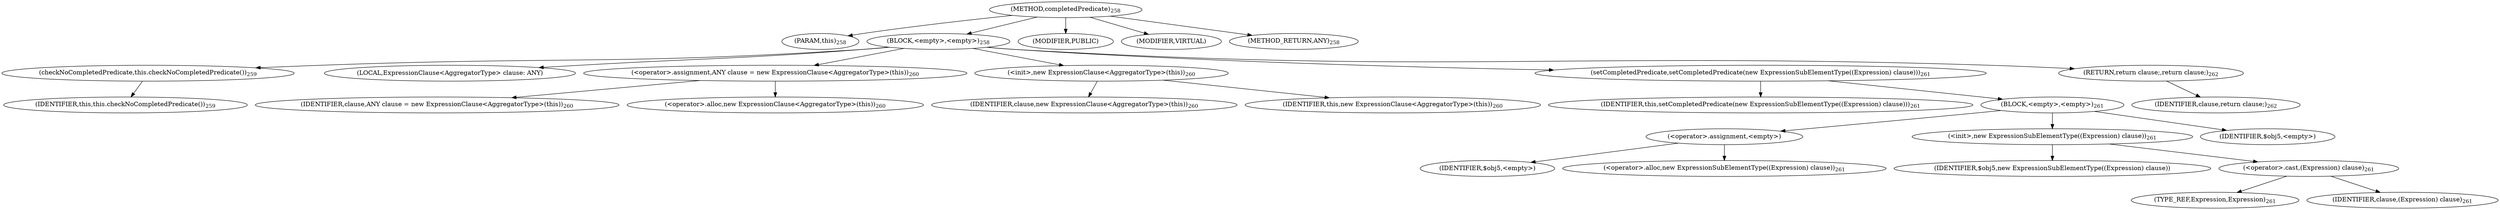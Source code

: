 digraph "completedPredicate" {  
"647" [label = <(METHOD,completedPredicate)<SUB>258</SUB>> ]
"69" [label = <(PARAM,this)<SUB>258</SUB>> ]
"648" [label = <(BLOCK,&lt;empty&gt;,&lt;empty&gt;)<SUB>258</SUB>> ]
"649" [label = <(checkNoCompletedPredicate,this.checkNoCompletedPredicate())<SUB>259</SUB>> ]
"68" [label = <(IDENTIFIER,this,this.checkNoCompletedPredicate())<SUB>259</SUB>> ]
"72" [label = <(LOCAL,ExpressionClause&lt;AggregatorType&gt; clause: ANY)> ]
"650" [label = <(&lt;operator&gt;.assignment,ANY clause = new ExpressionClause&lt;AggregatorType&gt;(this))<SUB>260</SUB>> ]
"651" [label = <(IDENTIFIER,clause,ANY clause = new ExpressionClause&lt;AggregatorType&gt;(this))<SUB>260</SUB>> ]
"652" [label = <(&lt;operator&gt;.alloc,new ExpressionClause&lt;AggregatorType&gt;(this))<SUB>260</SUB>> ]
"653" [label = <(&lt;init&gt;,new ExpressionClause&lt;AggregatorType&gt;(this))<SUB>260</SUB>> ]
"71" [label = <(IDENTIFIER,clause,new ExpressionClause&lt;AggregatorType&gt;(this))<SUB>260</SUB>> ]
"70" [label = <(IDENTIFIER,this,new ExpressionClause&lt;AggregatorType&gt;(this))<SUB>260</SUB>> ]
"654" [label = <(setCompletedPredicate,setCompletedPredicate(new ExpressionSubElementType((Expression) clause)))<SUB>261</SUB>> ]
"73" [label = <(IDENTIFIER,this,setCompletedPredicate(new ExpressionSubElementType((Expression) clause)))<SUB>261</SUB>> ]
"655" [label = <(BLOCK,&lt;empty&gt;,&lt;empty&gt;)<SUB>261</SUB>> ]
"656" [label = <(&lt;operator&gt;.assignment,&lt;empty&gt;)> ]
"657" [label = <(IDENTIFIER,$obj5,&lt;empty&gt;)> ]
"658" [label = <(&lt;operator&gt;.alloc,new ExpressionSubElementType((Expression) clause))<SUB>261</SUB>> ]
"659" [label = <(&lt;init&gt;,new ExpressionSubElementType((Expression) clause))<SUB>261</SUB>> ]
"660" [label = <(IDENTIFIER,$obj5,new ExpressionSubElementType((Expression) clause))> ]
"661" [label = <(&lt;operator&gt;.cast,(Expression) clause)<SUB>261</SUB>> ]
"662" [label = <(TYPE_REF,Expression,Expression)<SUB>261</SUB>> ]
"663" [label = <(IDENTIFIER,clause,(Expression) clause)<SUB>261</SUB>> ]
"664" [label = <(IDENTIFIER,$obj5,&lt;empty&gt;)> ]
"665" [label = <(RETURN,return clause;,return clause;)<SUB>262</SUB>> ]
"666" [label = <(IDENTIFIER,clause,return clause;)<SUB>262</SUB>> ]
"667" [label = <(MODIFIER,PUBLIC)> ]
"668" [label = <(MODIFIER,VIRTUAL)> ]
"669" [label = <(METHOD_RETURN,ANY)<SUB>258</SUB>> ]
  "647" -> "69" 
  "647" -> "648" 
  "647" -> "667" 
  "647" -> "668" 
  "647" -> "669" 
  "648" -> "649" 
  "648" -> "72" 
  "648" -> "650" 
  "648" -> "653" 
  "648" -> "654" 
  "648" -> "665" 
  "649" -> "68" 
  "650" -> "651" 
  "650" -> "652" 
  "653" -> "71" 
  "653" -> "70" 
  "654" -> "73" 
  "654" -> "655" 
  "655" -> "656" 
  "655" -> "659" 
  "655" -> "664" 
  "656" -> "657" 
  "656" -> "658" 
  "659" -> "660" 
  "659" -> "661" 
  "661" -> "662" 
  "661" -> "663" 
  "665" -> "666" 
}
